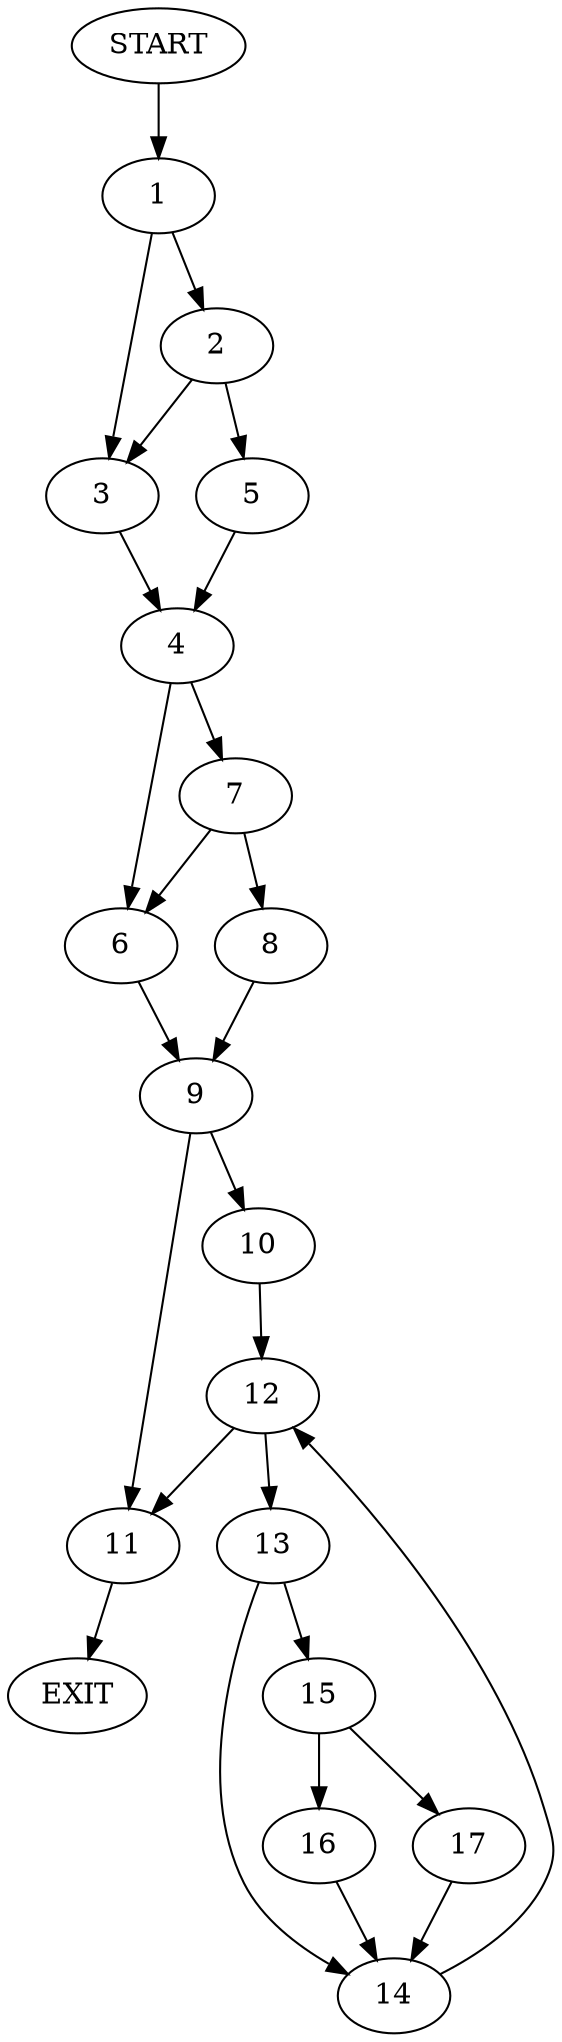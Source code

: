 digraph {
0 [label="START"];
1;
2;
3;
4;
5;
6;
7;
8;
9;
10;
11;
12;
13;
14;
15;
16;
17;
18 [label="EXIT"];
0 -> 1;
1 -> 2;
1 -> 3;
3 -> 4;
2 -> 5;
2 -> 3;
5 -> 4;
4 -> 6;
4 -> 7;
7 -> 6;
7 -> 8;
6 -> 9;
8 -> 9;
9 -> 10;
9 -> 11;
11 -> 18;
10 -> 12;
12 -> 11;
12 -> 13;
13 -> 14;
13 -> 15;
15 -> 16;
15 -> 17;
14 -> 12;
16 -> 14;
17 -> 14;
}